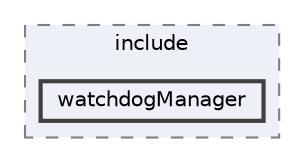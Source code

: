 digraph "watchdogManager"
{
 // LATEX_PDF_SIZE
  bgcolor="transparent";
  edge [fontname=Helvetica,fontsize=10,labelfontname=Helvetica,labelfontsize=10];
  node [fontname=Helvetica,fontsize=10,shape=box,height=0.2,width=0.4];
  compound=true
  subgraph clusterdir_ff54f427b019771f6de9dae6582531ae {
    graph [ bgcolor="#edf0f7", pencolor="grey50", label="include", fontname=Helvetica,fontsize=10 style="filled,dashed", URL="dir_ff54f427b019771f6de9dae6582531ae.html",tooltip=""]
  dir_b1bc606215bf227ec4dc88c814bb7ad2 [label="watchdogManager", fillcolor="#edf0f7", color="grey25", style="filled,bold", URL="dir_b1bc606215bf227ec4dc88c814bb7ad2.html",tooltip=""];
  }
}
